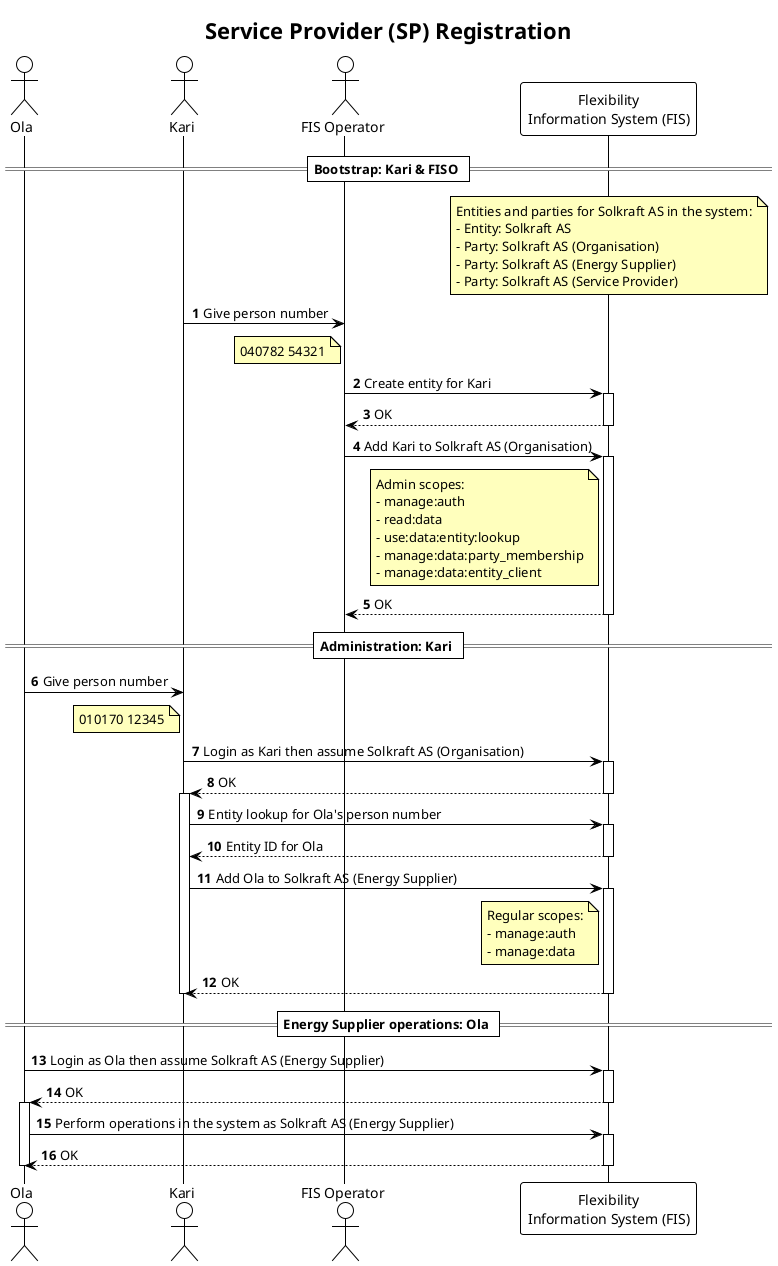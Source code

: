 @startuml org_access_control_management

!theme plain

title Service Provider (SP) Registration

autonumber
skinparam note {
    BackgroundColor #FFFFBD
}

actor "Ola" as Ola
actor "Kari" as Kari
actor "FIS Operator" as FISO
participant "Flexibility\nInformation System (FIS)" as FIS

== Bootstrap: Kari & FISO ==

note over FIS
Entities and parties for Solkraft AS in the system:
- Entity: Solkraft AS
- Party: Solkraft AS (Organisation)
- Party: Solkraft AS (Energy Supplier)
- Party: Solkraft AS (Service Provider)
end note
Kari -> FISO: Give person number
note left of FISO
040782 54321
end note
FISO -> FIS: Create entity for Kari
activate FIS
return OK
FISO -> FIS: Add Kari to Solkraft AS (Organisation)
activate FIS
note left of FIS
Admin scopes:
- manage:auth
- read:data
- use:data:entity:lookup
- manage:data:party_membership
- manage:data:entity_client
end note
return OK

== Administration: Kari ==

Ola -> Kari: Give person number
note left of Kari
010170 12345
end note

Kari -> FIS: Login as Kari then assume Solkraft AS (Organisation)
activate FIS
return OK
activate Kari
Kari -> FIS: Entity lookup for Ola's person number
activate FIS
return Entity ID for Ola
Kari -> FIS: Add Ola to Solkraft AS (Energy Supplier)
note left of FIS
Regular scopes:
- manage:auth
- manage:data
end note
activate FIS
return OK
deactivate Kari

== Energy Supplier operations: Ola ==

Ola -> FIS: Login as Ola then assume Solkraft AS (Energy Supplier)
activate FIS
return OK
activate Ola
Ola -> FIS: Perform operations in the system as Solkraft AS (Energy Supplier)
activate FIS
return OK
deactivate Ola

@enduml
